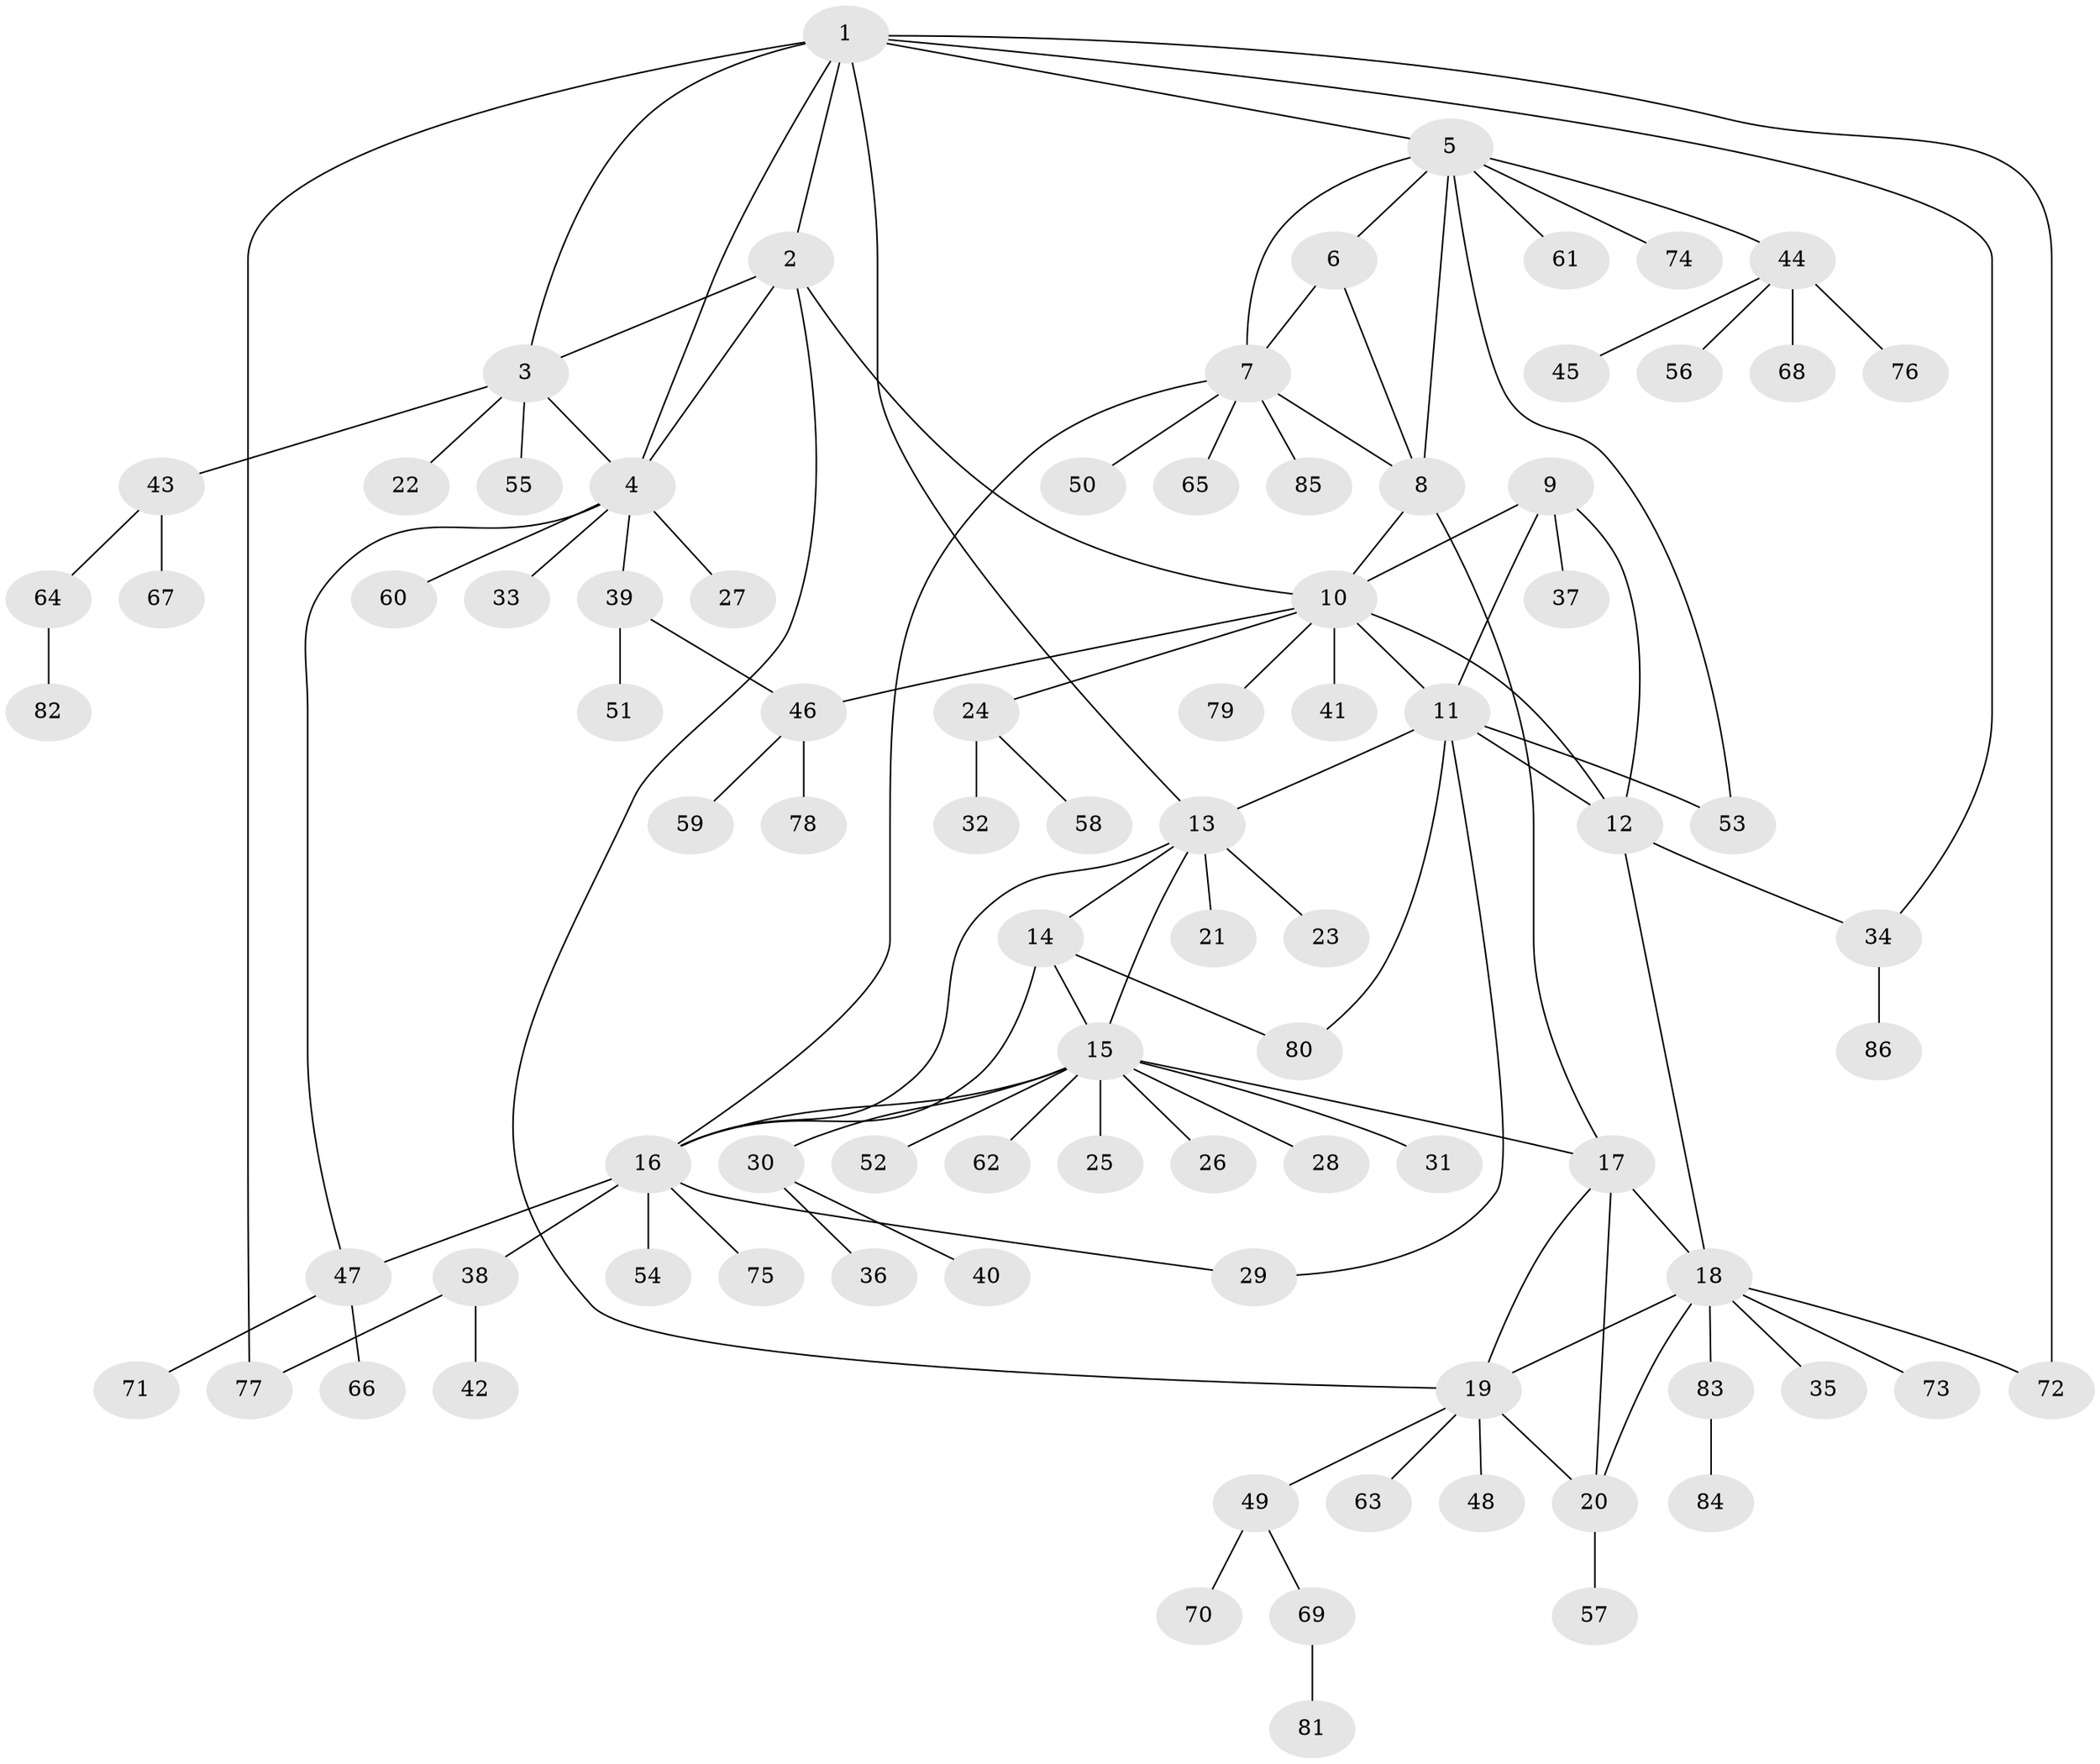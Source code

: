 // Generated by graph-tools (version 1.1) at 2025/02/03/09/25 03:02:47]
// undirected, 86 vertices, 114 edges
graph export_dot {
graph [start="1"]
  node [color=gray90,style=filled];
  1;
  2;
  3;
  4;
  5;
  6;
  7;
  8;
  9;
  10;
  11;
  12;
  13;
  14;
  15;
  16;
  17;
  18;
  19;
  20;
  21;
  22;
  23;
  24;
  25;
  26;
  27;
  28;
  29;
  30;
  31;
  32;
  33;
  34;
  35;
  36;
  37;
  38;
  39;
  40;
  41;
  42;
  43;
  44;
  45;
  46;
  47;
  48;
  49;
  50;
  51;
  52;
  53;
  54;
  55;
  56;
  57;
  58;
  59;
  60;
  61;
  62;
  63;
  64;
  65;
  66;
  67;
  68;
  69;
  70;
  71;
  72;
  73;
  74;
  75;
  76;
  77;
  78;
  79;
  80;
  81;
  82;
  83;
  84;
  85;
  86;
  1 -- 2;
  1 -- 3;
  1 -- 4;
  1 -- 5;
  1 -- 13;
  1 -- 34;
  1 -- 72;
  1 -- 77;
  2 -- 3;
  2 -- 4;
  2 -- 10;
  2 -- 19;
  3 -- 4;
  3 -- 22;
  3 -- 43;
  3 -- 55;
  4 -- 27;
  4 -- 33;
  4 -- 39;
  4 -- 47;
  4 -- 60;
  5 -- 6;
  5 -- 7;
  5 -- 8;
  5 -- 44;
  5 -- 53;
  5 -- 61;
  5 -- 74;
  6 -- 7;
  6 -- 8;
  7 -- 8;
  7 -- 16;
  7 -- 50;
  7 -- 65;
  7 -- 85;
  8 -- 10;
  8 -- 17;
  9 -- 10;
  9 -- 11;
  9 -- 12;
  9 -- 37;
  10 -- 11;
  10 -- 12;
  10 -- 24;
  10 -- 41;
  10 -- 46;
  10 -- 79;
  11 -- 12;
  11 -- 13;
  11 -- 29;
  11 -- 53;
  11 -- 80;
  12 -- 18;
  12 -- 34;
  13 -- 14;
  13 -- 15;
  13 -- 16;
  13 -- 21;
  13 -- 23;
  14 -- 15;
  14 -- 16;
  14 -- 80;
  15 -- 16;
  15 -- 17;
  15 -- 25;
  15 -- 26;
  15 -- 28;
  15 -- 30;
  15 -- 31;
  15 -- 52;
  15 -- 62;
  16 -- 29;
  16 -- 38;
  16 -- 47;
  16 -- 54;
  16 -- 75;
  17 -- 18;
  17 -- 19;
  17 -- 20;
  18 -- 19;
  18 -- 20;
  18 -- 35;
  18 -- 72;
  18 -- 73;
  18 -- 83;
  19 -- 20;
  19 -- 48;
  19 -- 49;
  19 -- 63;
  20 -- 57;
  24 -- 32;
  24 -- 58;
  30 -- 36;
  30 -- 40;
  34 -- 86;
  38 -- 42;
  38 -- 77;
  39 -- 46;
  39 -- 51;
  43 -- 64;
  43 -- 67;
  44 -- 45;
  44 -- 56;
  44 -- 68;
  44 -- 76;
  46 -- 59;
  46 -- 78;
  47 -- 66;
  47 -- 71;
  49 -- 69;
  49 -- 70;
  64 -- 82;
  69 -- 81;
  83 -- 84;
}
